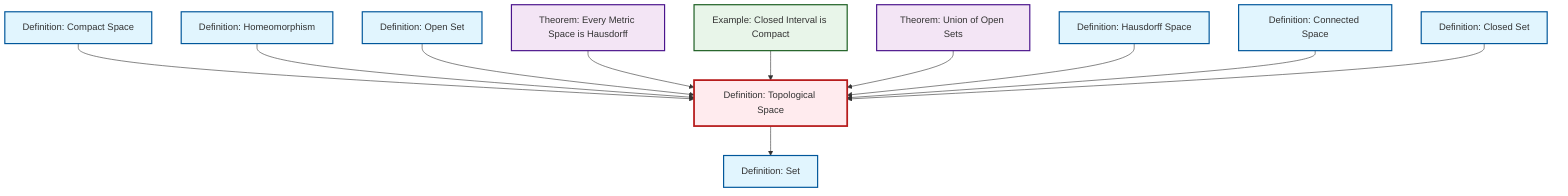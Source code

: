 graph TD
    classDef definition fill:#e1f5fe,stroke:#01579b,stroke-width:2px
    classDef theorem fill:#f3e5f5,stroke:#4a148c,stroke-width:2px
    classDef axiom fill:#fff3e0,stroke:#e65100,stroke-width:2px
    classDef example fill:#e8f5e9,stroke:#1b5e20,stroke-width:2px
    classDef current fill:#ffebee,stroke:#b71c1c,stroke-width:3px
    def-homeomorphism["Definition: Homeomorphism"]:::definition
    ex-closed-interval-compact["Example: Closed Interval is Compact"]:::example
    def-hausdorff["Definition: Hausdorff Space"]:::definition
    def-compact["Definition: Compact Space"]:::definition
    thm-metric-hausdorff["Theorem: Every Metric Space is Hausdorff"]:::theorem
    def-topological-space["Definition: Topological Space"]:::definition
    thm-union-open-sets["Theorem: Union of Open Sets"]:::theorem
    def-set["Definition: Set"]:::definition
    def-closed-set["Definition: Closed Set"]:::definition
    def-open-set["Definition: Open Set"]:::definition
    def-connected["Definition: Connected Space"]:::definition
    def-topological-space --> def-set
    def-compact --> def-topological-space
    def-homeomorphism --> def-topological-space
    def-open-set --> def-topological-space
    thm-metric-hausdorff --> def-topological-space
    ex-closed-interval-compact --> def-topological-space
    thm-union-open-sets --> def-topological-space
    def-hausdorff --> def-topological-space
    def-connected --> def-topological-space
    def-closed-set --> def-topological-space
    class def-topological-space current